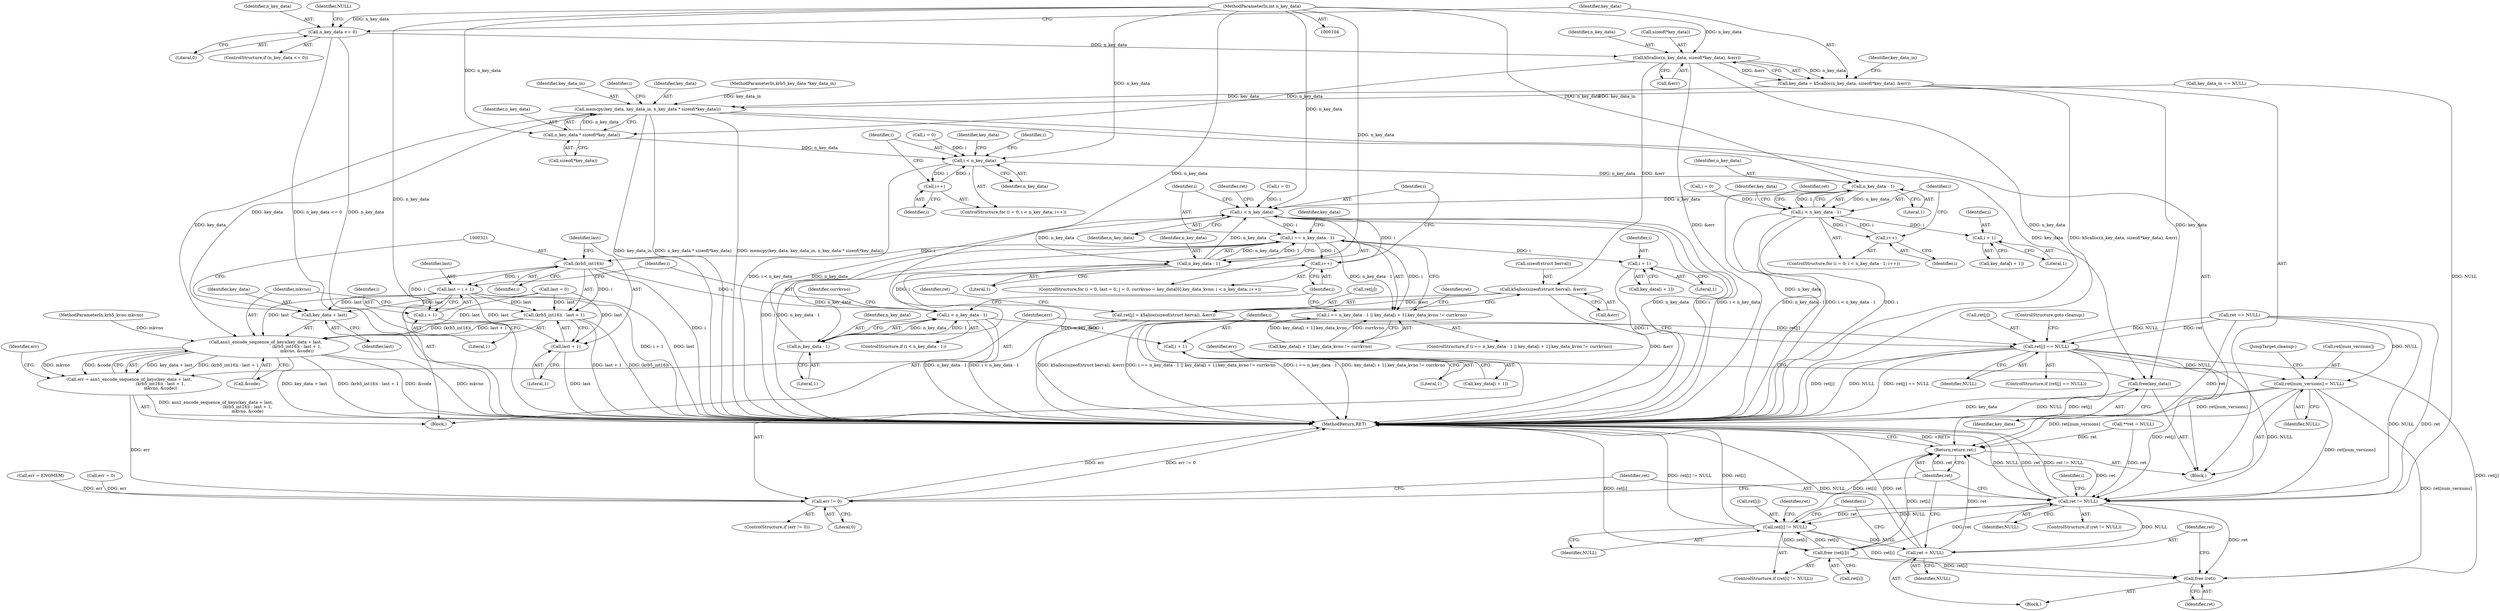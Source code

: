 digraph "1_krb5_04038bf3633c4b909b5ded3072dc88c8c419bf16@API" {
"1000134" [label="(Call,k5calloc(n_key_data, sizeof(*key_data), &err))"];
"1000127" [label="(Call,n_key_data <= 0)"];
"1000106" [label="(MethodParameterIn,int n_key_data)"];
"1000132" [label="(Call,key_data = k5calloc(n_key_data, sizeof(*key_data), &err))"];
"1000146" [label="(Call,memcpy(key_data, key_data_in, n_key_data * sizeof(*key_data)))"];
"1000315" [label="(Call,asn1_encode_sequence_of_keys(key_data + last,\n                                               (krb5_int16)i - last + 1,\n                                               mkvno, &code))"];
"1000313" [label="(Call,err = asn1_encode_sequence_of_keys(key_data + last,\n                                               (krb5_int16)i - last + 1,\n                                               mkvno, &code))"];
"1000383" [label="(Call,err != 0)"];
"1000316" [label="(Call,key_data + last)"];
"1000380" [label="(Call,free(key_data))"];
"1000149" [label="(Call,n_key_data * sizeof(*key_data))"];
"1000158" [label="(Call,i < n_key_data)"];
"1000161" [label="(Call,i++)"];
"1000213" [label="(Call,n_key_data - 1)"];
"1000211" [label="(Call,i < n_key_data - 1)"];
"1000216" [label="(Call,i++)"];
"1000228" [label="(Call,i + 1)"];
"1000273" [label="(Call,i < n_key_data)"];
"1000282" [label="(Call,i == n_key_data - 1)"];
"1000276" [label="(Call,i++)"];
"1000281" [label="(Call,i == n_key_data - 1 || key_data[i + 1].key_data_kvno != currkvno)"];
"1000291" [label="(Call,i + 1)"];
"1000320" [label="(Call,(krb5_int16)i)"];
"1000319" [label="(Call,(krb5_int16)i - last + 1)"];
"1000354" [label="(Call,last = i + 1)"];
"1000323" [label="(Call,last + 1)"];
"1000356" [label="(Call,i + 1)"];
"1000360" [label="(Call,i < n_key_data - 1)"];
"1000370" [label="(Call,i + 1)"];
"1000284" [label="(Call,n_key_data - 1)"];
"1000362" [label="(Call,n_key_data - 1)"];
"1000301" [label="(Call,k5alloc(sizeof(struct berval), &err))"];
"1000297" [label="(Call,ret[j] = k5alloc(sizeof(struct berval), &err))"];
"1000307" [label="(Call,ret[j] == NULL)"];
"1000374" [label="(Call,ret[num_versions] = NULL)"];
"1000388" [label="(Call,ret != NULL)"];
"1000402" [label="(Call,ret[i] != NULL)"];
"1000407" [label="(Call,free (ret[i]))"];
"1000411" [label="(Call,free (ret))"];
"1000416" [label="(Return,return ret;)"];
"1000413" [label="(Call,ret = NULL)"];
"1000281" [label="(Call,i == n_key_data - 1 || key_data[i + 1].key_data_kvno != currkvno)"];
"1000222" [label="(Identifier,key_data)"];
"1000273" [label="(Call,i < n_key_data)"];
"1000312" [label="(ControlStructure,goto cleanup;)"];
"1000364" [label="(Literal,1)"];
"1000354" [label="(Call,last = i + 1)"];
"1000381" [label="(Identifier,key_data)"];
"1000371" [label="(Identifier,i)"];
"1000291" [label="(Call,i + 1)"];
"1000285" [label="(Identifier,n_key_data)"];
"1000235" [label="(Identifier,ret)"];
"1000105" [label="(MethodParameterIn,krb5_key_data *key_data_in)"];
"1000327" [label="(Call,&code)"];
"1000302" [label="(Call,sizeof(struct berval))"];
"1000208" [label="(Call,i = 0)"];
"1000110" [label="(Call,**ret = NULL)"];
"1000133" [label="(Identifier,key_data)"];
"1000134" [label="(Call,k5calloc(n_key_data, sizeof(*key_data), &err))"];
"1000309" [label="(Identifier,ret)"];
"1000128" [label="(Identifier,n_key_data)"];
"1000363" [label="(Identifier,n_key_data)"];
"1000287" [label="(Call,key_data[i + 1].key_data_kvno != currkvno)"];
"1000290" [label="(Identifier,key_data)"];
"1000311" [label="(Identifier,NULL)"];
"1000211" [label="(Call,i < n_key_data - 1)"];
"1000143" [label="(Identifier,key_data_in)"];
"1000230" [label="(Literal,1)"];
"1000407" [label="(Call,free (ret[i]))"];
"1000413" [label="(Call,ret = NULL)"];
"1000406" [label="(Identifier,NULL)"];
"1000280" [label="(ControlStructure,if (i == n_key_data - 1 || key_data[i + 1].key_data_kvno != currkvno))"];
"1000391" [label="(Block,)"];
"1000132" [label="(Call,key_data = k5calloc(n_key_data, sizeof(*key_data), &err))"];
"1000356" [label="(Call,i + 1)"];
"1000355" [label="(Identifier,last)"];
"1000314" [label="(Identifier,err)"];
"1000304" [label="(Call,&err)"];
"1000293" [label="(Literal,1)"];
"1000374" [label="(Call,ret[num_versions] = NULL)"];
"1000131" [label="(Identifier,NULL)"];
"1000372" [label="(Literal,1)"];
"1000368" [label="(Call,key_data[i + 1])"];
"1000390" [label="(Identifier,NULL)"];
"1000375" [label="(Call,ret[num_versions])"];
"1000292" [label="(Identifier,i)"];
"1000412" [label="(Identifier,ret)"];
"1000282" [label="(Call,i == n_key_data - 1)"];
"1000127" [label="(Call,n_key_data <= 0)"];
"1000323" [label="(Call,last + 1)"];
"1000415" [label="(Identifier,NULL)"];
"1000151" [label="(Call,sizeof(*key_data))"];
"1000388" [label="(Call,ret != NULL)"];
"1000255" [label="(Call,i = 0)"];
"1000359" [label="(ControlStructure,if (i < n_key_data - 1))"];
"1000286" [label="(Literal,1)"];
"1000320" [label="(Call,(krb5_int16)i)"];
"1000382" [label="(ControlStructure,if (err != 0))"];
"1000318" [label="(Identifier,last)"];
"1000380" [label="(Call,free(key_data))"];
"1000316" [label="(Call,key_data + last)"];
"1000384" [label="(Identifier,err)"];
"1000289" [label="(Call,key_data[i + 1])"];
"1000324" [label="(Identifier,last)"];
"1000387" [label="(ControlStructure,if (ret != NULL))"];
"1000322" [label="(Identifier,i)"];
"1000249" [label="(Call,err = ENOMEM)"];
"1000274" [label="(Identifier,i)"];
"1000370" [label="(Call,i + 1)"];
"1000162" [label="(Identifier,i)"];
"1000276" [label="(Call,i++)"];
"1000135" [label="(Identifier,n_key_data)"];
"1000217" [label="(Identifier,i)"];
"1000108" [label="(Block,)"];
"1000215" [label="(Literal,1)"];
"1000308" [label="(Call,ret[j])"];
"1000361" [label="(Identifier,i)"];
"1000366" [label="(Identifier,currkvno)"];
"1000417" [label="(Identifier,ret)"];
"1000394" [label="(Identifier,i)"];
"1000147" [label="(Identifier,key_data)"];
"1000317" [label="(Identifier,key_data)"];
"1000284" [label="(Call,n_key_data - 1)"];
"1000216" [label="(Call,i++)"];
"1000149" [label="(Call,n_key_data * sizeof(*key_data))"];
"1000401" [label="(ControlStructure,if (ret[i] != NULL))"];
"1000306" [label="(ControlStructure,if (ret[j] == NULL))"];
"1000168" [label="(Identifier,key_data)"];
"1000402" [label="(Call,ret[i] != NULL)"];
"1000411" [label="(Call,free (ret))"];
"1000301" [label="(Call,k5alloc(sizeof(struct berval), &err))"];
"1000400" [label="(Identifier,i)"];
"1000158" [label="(Call,i < n_key_data)"];
"1000129" [label="(Literal,0)"];
"1000416" [label="(Return,return ret;)"];
"1000142" [label="(Call,key_data_in == NULL)"];
"1000379" [label="(JumpTarget,cleanup:)"];
"1000298" [label="(Call,ret[j])"];
"1000226" [label="(Call,key_data[i + 1])"];
"1000360" [label="(Call,i < n_key_data - 1)"];
"1000330" [label="(Identifier,err)"];
"1000408" [label="(Call,ret[i])"];
"1000299" [label="(Identifier,ret)"];
"1000283" [label="(Identifier,i)"];
"1000161" [label="(Call,i++)"];
"1000139" [label="(Call,&err)"];
"1000122" [label="(Call,err = 0)"];
"1000150" [label="(Identifier,n_key_data)"];
"1000253" [label="(ControlStructure,for (i = 0, last = 0, j = 0, currkvno = key_data[0].key_data_kvno; i < n_key_data; i++))"];
"1000319" [label="(Call,(krb5_int16)i - last + 1)"];
"1000296" [label="(Block,)"];
"1000307" [label="(Call,ret[j] == NULL)"];
"1000357" [label="(Identifier,i)"];
"1000245" [label="(Call,ret == NULL)"];
"1000313" [label="(Call,err = asn1_encode_sequence_of_keys(key_data + last,\n                                               (krb5_int16)i - last + 1,\n                                               mkvno, &code))"];
"1000383" [label="(Call,err != 0)"];
"1000209" [label="(Identifier,i)"];
"1000358" [label="(Literal,1)"];
"1000414" [label="(Identifier,ret)"];
"1000136" [label="(Call,sizeof(*key_data))"];
"1000107" [label="(MethodParameterIn,krb5_kvno mkvno)"];
"1000326" [label="(Identifier,mkvno)"];
"1000155" [label="(Call,i = 0)"];
"1000385" [label="(Literal,0)"];
"1000212" [label="(Identifier,i)"];
"1000148" [label="(Identifier,key_data_in)"];
"1000126" [label="(ControlStructure,if (n_key_data <= 0))"];
"1000159" [label="(Identifier,i)"];
"1000378" [label="(Identifier,NULL)"];
"1000207" [label="(ControlStructure,for (i = 0; i < n_key_data - 1; i++))"];
"1000214" [label="(Identifier,n_key_data)"];
"1000403" [label="(Call,ret[i])"];
"1000315" [label="(Call,asn1_encode_sequence_of_keys(key_data + last,\n                                               (krb5_int16)i - last + 1,\n                                               mkvno, &code))"];
"1000229" [label="(Identifier,i)"];
"1000228" [label="(Call,i + 1)"];
"1000418" [label="(MethodReturn,RET)"];
"1000154" [label="(ControlStructure,for (i = 0; i < n_key_data; i++))"];
"1000409" [label="(Identifier,ret)"];
"1000275" [label="(Identifier,n_key_data)"];
"1000259" [label="(Call,last = 0)"];
"1000362" [label="(Call,n_key_data - 1)"];
"1000325" [label="(Literal,1)"];
"1000106" [label="(MethodParameterIn,int n_key_data)"];
"1000156" [label="(Identifier,i)"];
"1000297" [label="(Call,ret[j] = k5alloc(sizeof(struct berval), &err))"];
"1000160" [label="(Identifier,n_key_data)"];
"1000146" [label="(Call,memcpy(key_data, key_data_in, n_key_data * sizeof(*key_data)))"];
"1000213" [label="(Call,n_key_data - 1)"];
"1000389" [label="(Identifier,ret)"];
"1000376" [label="(Identifier,ret)"];
"1000277" [label="(Identifier,i)"];
"1000134" -> "1000132"  [label="AST: "];
"1000134" -> "1000139"  [label="CFG: "];
"1000135" -> "1000134"  [label="AST: "];
"1000136" -> "1000134"  [label="AST: "];
"1000139" -> "1000134"  [label="AST: "];
"1000132" -> "1000134"  [label="CFG: "];
"1000134" -> "1000418"  [label="DDG: &err"];
"1000134" -> "1000418"  [label="DDG: n_key_data"];
"1000134" -> "1000132"  [label="DDG: n_key_data"];
"1000134" -> "1000132"  [label="DDG: &err"];
"1000127" -> "1000134"  [label="DDG: n_key_data"];
"1000106" -> "1000134"  [label="DDG: n_key_data"];
"1000134" -> "1000149"  [label="DDG: n_key_data"];
"1000134" -> "1000301"  [label="DDG: &err"];
"1000127" -> "1000126"  [label="AST: "];
"1000127" -> "1000129"  [label="CFG: "];
"1000128" -> "1000127"  [label="AST: "];
"1000129" -> "1000127"  [label="AST: "];
"1000131" -> "1000127"  [label="CFG: "];
"1000133" -> "1000127"  [label="CFG: "];
"1000127" -> "1000418"  [label="DDG: n_key_data <= 0"];
"1000127" -> "1000418"  [label="DDG: n_key_data"];
"1000106" -> "1000127"  [label="DDG: n_key_data"];
"1000106" -> "1000104"  [label="AST: "];
"1000106" -> "1000418"  [label="DDG: n_key_data"];
"1000106" -> "1000149"  [label="DDG: n_key_data"];
"1000106" -> "1000158"  [label="DDG: n_key_data"];
"1000106" -> "1000213"  [label="DDG: n_key_data"];
"1000106" -> "1000273"  [label="DDG: n_key_data"];
"1000106" -> "1000284"  [label="DDG: n_key_data"];
"1000106" -> "1000362"  [label="DDG: n_key_data"];
"1000132" -> "1000108"  [label="AST: "];
"1000133" -> "1000132"  [label="AST: "];
"1000143" -> "1000132"  [label="CFG: "];
"1000132" -> "1000418"  [label="DDG: k5calloc(n_key_data, sizeof(*key_data), &err)"];
"1000132" -> "1000146"  [label="DDG: key_data"];
"1000132" -> "1000380"  [label="DDG: key_data"];
"1000146" -> "1000108"  [label="AST: "];
"1000146" -> "1000149"  [label="CFG: "];
"1000147" -> "1000146"  [label="AST: "];
"1000148" -> "1000146"  [label="AST: "];
"1000149" -> "1000146"  [label="AST: "];
"1000156" -> "1000146"  [label="CFG: "];
"1000146" -> "1000418"  [label="DDG: n_key_data * sizeof(*key_data)"];
"1000146" -> "1000418"  [label="DDG: key_data_in"];
"1000146" -> "1000418"  [label="DDG: memcpy(key_data, key_data_in, n_key_data * sizeof(*key_data))"];
"1000142" -> "1000146"  [label="DDG: key_data_in"];
"1000105" -> "1000146"  [label="DDG: key_data_in"];
"1000149" -> "1000146"  [label="DDG: n_key_data"];
"1000146" -> "1000315"  [label="DDG: key_data"];
"1000146" -> "1000316"  [label="DDG: key_data"];
"1000146" -> "1000380"  [label="DDG: key_data"];
"1000315" -> "1000313"  [label="AST: "];
"1000315" -> "1000327"  [label="CFG: "];
"1000316" -> "1000315"  [label="AST: "];
"1000319" -> "1000315"  [label="AST: "];
"1000326" -> "1000315"  [label="AST: "];
"1000327" -> "1000315"  [label="AST: "];
"1000313" -> "1000315"  [label="CFG: "];
"1000315" -> "1000418"  [label="DDG: mkvno"];
"1000315" -> "1000418"  [label="DDG: key_data + last"];
"1000315" -> "1000418"  [label="DDG: (krb5_int16)i - last + 1"];
"1000315" -> "1000418"  [label="DDG: &code"];
"1000315" -> "1000313"  [label="DDG: key_data + last"];
"1000315" -> "1000313"  [label="DDG: (krb5_int16)i - last + 1"];
"1000315" -> "1000313"  [label="DDG: mkvno"];
"1000315" -> "1000313"  [label="DDG: &code"];
"1000259" -> "1000315"  [label="DDG: last"];
"1000354" -> "1000315"  [label="DDG: last"];
"1000319" -> "1000315"  [label="DDG: (krb5_int16)i"];
"1000319" -> "1000315"  [label="DDG: last + 1"];
"1000107" -> "1000315"  [label="DDG: mkvno"];
"1000313" -> "1000296"  [label="AST: "];
"1000314" -> "1000313"  [label="AST: "];
"1000330" -> "1000313"  [label="CFG: "];
"1000313" -> "1000418"  [label="DDG: asn1_encode_sequence_of_keys(key_data + last,\n                                               (krb5_int16)i - last + 1,\n                                               mkvno, &code)"];
"1000313" -> "1000383"  [label="DDG: err"];
"1000383" -> "1000382"  [label="AST: "];
"1000383" -> "1000385"  [label="CFG: "];
"1000384" -> "1000383"  [label="AST: "];
"1000385" -> "1000383"  [label="AST: "];
"1000389" -> "1000383"  [label="CFG: "];
"1000417" -> "1000383"  [label="CFG: "];
"1000383" -> "1000418"  [label="DDG: err != 0"];
"1000383" -> "1000418"  [label="DDG: err"];
"1000122" -> "1000383"  [label="DDG: err"];
"1000249" -> "1000383"  [label="DDG: err"];
"1000316" -> "1000318"  [label="CFG: "];
"1000317" -> "1000316"  [label="AST: "];
"1000318" -> "1000316"  [label="AST: "];
"1000321" -> "1000316"  [label="CFG: "];
"1000259" -> "1000316"  [label="DDG: last"];
"1000354" -> "1000316"  [label="DDG: last"];
"1000380" -> "1000108"  [label="AST: "];
"1000380" -> "1000381"  [label="CFG: "];
"1000381" -> "1000380"  [label="AST: "];
"1000384" -> "1000380"  [label="CFG: "];
"1000380" -> "1000418"  [label="DDG: key_data"];
"1000149" -> "1000151"  [label="CFG: "];
"1000150" -> "1000149"  [label="AST: "];
"1000151" -> "1000149"  [label="AST: "];
"1000149" -> "1000158"  [label="DDG: n_key_data"];
"1000158" -> "1000154"  [label="AST: "];
"1000158" -> "1000160"  [label="CFG: "];
"1000159" -> "1000158"  [label="AST: "];
"1000160" -> "1000158"  [label="AST: "];
"1000168" -> "1000158"  [label="CFG: "];
"1000209" -> "1000158"  [label="CFG: "];
"1000158" -> "1000418"  [label="DDG: i < n_key_data"];
"1000155" -> "1000158"  [label="DDG: i"];
"1000161" -> "1000158"  [label="DDG: i"];
"1000158" -> "1000161"  [label="DDG: i"];
"1000158" -> "1000213"  [label="DDG: n_key_data"];
"1000161" -> "1000154"  [label="AST: "];
"1000161" -> "1000162"  [label="CFG: "];
"1000162" -> "1000161"  [label="AST: "];
"1000159" -> "1000161"  [label="CFG: "];
"1000213" -> "1000211"  [label="AST: "];
"1000213" -> "1000215"  [label="CFG: "];
"1000214" -> "1000213"  [label="AST: "];
"1000215" -> "1000213"  [label="AST: "];
"1000211" -> "1000213"  [label="CFG: "];
"1000213" -> "1000418"  [label="DDG: n_key_data"];
"1000213" -> "1000211"  [label="DDG: n_key_data"];
"1000213" -> "1000211"  [label="DDG: 1"];
"1000213" -> "1000273"  [label="DDG: n_key_data"];
"1000211" -> "1000207"  [label="AST: "];
"1000212" -> "1000211"  [label="AST: "];
"1000222" -> "1000211"  [label="CFG: "];
"1000235" -> "1000211"  [label="CFG: "];
"1000211" -> "1000418"  [label="DDG: i"];
"1000211" -> "1000418"  [label="DDG: n_key_data - 1"];
"1000211" -> "1000418"  [label="DDG: i < n_key_data - 1"];
"1000208" -> "1000211"  [label="DDG: i"];
"1000216" -> "1000211"  [label="DDG: i"];
"1000211" -> "1000216"  [label="DDG: i"];
"1000211" -> "1000228"  [label="DDG: i"];
"1000216" -> "1000207"  [label="AST: "];
"1000216" -> "1000217"  [label="CFG: "];
"1000217" -> "1000216"  [label="AST: "];
"1000212" -> "1000216"  [label="CFG: "];
"1000228" -> "1000226"  [label="AST: "];
"1000228" -> "1000230"  [label="CFG: "];
"1000229" -> "1000228"  [label="AST: "];
"1000230" -> "1000228"  [label="AST: "];
"1000226" -> "1000228"  [label="CFG: "];
"1000273" -> "1000253"  [label="AST: "];
"1000273" -> "1000275"  [label="CFG: "];
"1000274" -> "1000273"  [label="AST: "];
"1000275" -> "1000273"  [label="AST: "];
"1000283" -> "1000273"  [label="CFG: "];
"1000376" -> "1000273"  [label="CFG: "];
"1000273" -> "1000418"  [label="DDG: n_key_data"];
"1000273" -> "1000418"  [label="DDG: i"];
"1000273" -> "1000418"  [label="DDG: i < n_key_data"];
"1000276" -> "1000273"  [label="DDG: i"];
"1000255" -> "1000273"  [label="DDG: i"];
"1000284" -> "1000273"  [label="DDG: n_key_data"];
"1000362" -> "1000273"  [label="DDG: n_key_data"];
"1000273" -> "1000282"  [label="DDG: i"];
"1000273" -> "1000284"  [label="DDG: n_key_data"];
"1000282" -> "1000281"  [label="AST: "];
"1000282" -> "1000284"  [label="CFG: "];
"1000283" -> "1000282"  [label="AST: "];
"1000284" -> "1000282"  [label="AST: "];
"1000290" -> "1000282"  [label="CFG: "];
"1000281" -> "1000282"  [label="CFG: "];
"1000282" -> "1000418"  [label="DDG: n_key_data - 1"];
"1000282" -> "1000418"  [label="DDG: i"];
"1000282" -> "1000276"  [label="DDG: i"];
"1000282" -> "1000281"  [label="DDG: i"];
"1000282" -> "1000281"  [label="DDG: n_key_data - 1"];
"1000284" -> "1000282"  [label="DDG: n_key_data"];
"1000284" -> "1000282"  [label="DDG: 1"];
"1000282" -> "1000291"  [label="DDG: i"];
"1000282" -> "1000320"  [label="DDG: i"];
"1000276" -> "1000253"  [label="AST: "];
"1000276" -> "1000277"  [label="CFG: "];
"1000277" -> "1000276"  [label="AST: "];
"1000274" -> "1000276"  [label="CFG: "];
"1000360" -> "1000276"  [label="DDG: i"];
"1000281" -> "1000280"  [label="AST: "];
"1000281" -> "1000287"  [label="CFG: "];
"1000287" -> "1000281"  [label="AST: "];
"1000299" -> "1000281"  [label="CFG: "];
"1000277" -> "1000281"  [label="CFG: "];
"1000281" -> "1000418"  [label="DDG: i == n_key_data - 1"];
"1000281" -> "1000418"  [label="DDG: key_data[i + 1].key_data_kvno != currkvno"];
"1000281" -> "1000418"  [label="DDG: i == n_key_data - 1 || key_data[i + 1].key_data_kvno != currkvno"];
"1000287" -> "1000281"  [label="DDG: key_data[i + 1].key_data_kvno"];
"1000287" -> "1000281"  [label="DDG: currkvno"];
"1000291" -> "1000289"  [label="AST: "];
"1000291" -> "1000293"  [label="CFG: "];
"1000292" -> "1000291"  [label="AST: "];
"1000293" -> "1000291"  [label="AST: "];
"1000289" -> "1000291"  [label="CFG: "];
"1000291" -> "1000418"  [label="DDG: i"];
"1000320" -> "1000319"  [label="AST: "];
"1000320" -> "1000322"  [label="CFG: "];
"1000321" -> "1000320"  [label="AST: "];
"1000322" -> "1000320"  [label="AST: "];
"1000324" -> "1000320"  [label="CFG: "];
"1000320" -> "1000418"  [label="DDG: i"];
"1000320" -> "1000319"  [label="DDG: i"];
"1000320" -> "1000354"  [label="DDG: i"];
"1000320" -> "1000356"  [label="DDG: i"];
"1000320" -> "1000360"  [label="DDG: i"];
"1000319" -> "1000323"  [label="CFG: "];
"1000323" -> "1000319"  [label="AST: "];
"1000326" -> "1000319"  [label="CFG: "];
"1000319" -> "1000418"  [label="DDG: last + 1"];
"1000319" -> "1000418"  [label="DDG: (krb5_int16)i"];
"1000259" -> "1000319"  [label="DDG: last"];
"1000354" -> "1000319"  [label="DDG: last"];
"1000354" -> "1000296"  [label="AST: "];
"1000354" -> "1000356"  [label="CFG: "];
"1000355" -> "1000354"  [label="AST: "];
"1000356" -> "1000354"  [label="AST: "];
"1000361" -> "1000354"  [label="CFG: "];
"1000354" -> "1000418"  [label="DDG: i + 1"];
"1000354" -> "1000418"  [label="DDG: last"];
"1000354" -> "1000323"  [label="DDG: last"];
"1000323" -> "1000325"  [label="CFG: "];
"1000324" -> "1000323"  [label="AST: "];
"1000325" -> "1000323"  [label="AST: "];
"1000323" -> "1000418"  [label="DDG: last"];
"1000259" -> "1000323"  [label="DDG: last"];
"1000356" -> "1000358"  [label="CFG: "];
"1000357" -> "1000356"  [label="AST: "];
"1000358" -> "1000356"  [label="AST: "];
"1000360" -> "1000359"  [label="AST: "];
"1000360" -> "1000362"  [label="CFG: "];
"1000361" -> "1000360"  [label="AST: "];
"1000362" -> "1000360"  [label="AST: "];
"1000366" -> "1000360"  [label="CFG: "];
"1000277" -> "1000360"  [label="CFG: "];
"1000360" -> "1000418"  [label="DDG: i < n_key_data - 1"];
"1000360" -> "1000418"  [label="DDG: n_key_data - 1"];
"1000362" -> "1000360"  [label="DDG: n_key_data"];
"1000362" -> "1000360"  [label="DDG: 1"];
"1000360" -> "1000370"  [label="DDG: i"];
"1000370" -> "1000368"  [label="AST: "];
"1000370" -> "1000372"  [label="CFG: "];
"1000371" -> "1000370"  [label="AST: "];
"1000372" -> "1000370"  [label="AST: "];
"1000368" -> "1000370"  [label="CFG: "];
"1000284" -> "1000286"  [label="CFG: "];
"1000285" -> "1000284"  [label="AST: "];
"1000286" -> "1000284"  [label="AST: "];
"1000284" -> "1000418"  [label="DDG: n_key_data"];
"1000284" -> "1000362"  [label="DDG: n_key_data"];
"1000362" -> "1000364"  [label="CFG: "];
"1000363" -> "1000362"  [label="AST: "];
"1000364" -> "1000362"  [label="AST: "];
"1000301" -> "1000297"  [label="AST: "];
"1000301" -> "1000304"  [label="CFG: "];
"1000302" -> "1000301"  [label="AST: "];
"1000304" -> "1000301"  [label="AST: "];
"1000297" -> "1000301"  [label="CFG: "];
"1000301" -> "1000418"  [label="DDG: &err"];
"1000301" -> "1000297"  [label="DDG: &err"];
"1000297" -> "1000296"  [label="AST: "];
"1000298" -> "1000297"  [label="AST: "];
"1000309" -> "1000297"  [label="CFG: "];
"1000297" -> "1000418"  [label="DDG: k5alloc(sizeof(struct berval), &err)"];
"1000297" -> "1000307"  [label="DDG: ret[j]"];
"1000307" -> "1000306"  [label="AST: "];
"1000307" -> "1000311"  [label="CFG: "];
"1000308" -> "1000307"  [label="AST: "];
"1000311" -> "1000307"  [label="AST: "];
"1000312" -> "1000307"  [label="CFG: "];
"1000314" -> "1000307"  [label="CFG: "];
"1000307" -> "1000418"  [label="DDG: NULL"];
"1000307" -> "1000418"  [label="DDG: ret[j] == NULL"];
"1000307" -> "1000418"  [label="DDG: ret[j]"];
"1000245" -> "1000307"  [label="DDG: ret"];
"1000245" -> "1000307"  [label="DDG: NULL"];
"1000307" -> "1000374"  [label="DDG: NULL"];
"1000307" -> "1000388"  [label="DDG: ret[j]"];
"1000307" -> "1000388"  [label="DDG: NULL"];
"1000307" -> "1000411"  [label="DDG: ret[j]"];
"1000307" -> "1000416"  [label="DDG: ret[j]"];
"1000374" -> "1000108"  [label="AST: "];
"1000374" -> "1000378"  [label="CFG: "];
"1000375" -> "1000374"  [label="AST: "];
"1000378" -> "1000374"  [label="AST: "];
"1000379" -> "1000374"  [label="CFG: "];
"1000374" -> "1000418"  [label="DDG: ret[num_versions]"];
"1000374" -> "1000418"  [label="DDG: NULL"];
"1000245" -> "1000374"  [label="DDG: NULL"];
"1000374" -> "1000388"  [label="DDG: ret[num_versions]"];
"1000374" -> "1000411"  [label="DDG: ret[num_versions]"];
"1000374" -> "1000416"  [label="DDG: ret[num_versions]"];
"1000388" -> "1000387"  [label="AST: "];
"1000388" -> "1000390"  [label="CFG: "];
"1000389" -> "1000388"  [label="AST: "];
"1000390" -> "1000388"  [label="AST: "];
"1000394" -> "1000388"  [label="CFG: "];
"1000417" -> "1000388"  [label="CFG: "];
"1000388" -> "1000418"  [label="DDG: ret"];
"1000388" -> "1000418"  [label="DDG: ret != NULL"];
"1000388" -> "1000418"  [label="DDG: NULL"];
"1000110" -> "1000388"  [label="DDG: ret"];
"1000245" -> "1000388"  [label="DDG: ret"];
"1000245" -> "1000388"  [label="DDG: NULL"];
"1000142" -> "1000388"  [label="DDG: NULL"];
"1000388" -> "1000402"  [label="DDG: ret"];
"1000388" -> "1000402"  [label="DDG: NULL"];
"1000388" -> "1000407"  [label="DDG: ret"];
"1000388" -> "1000411"  [label="DDG: ret"];
"1000388" -> "1000413"  [label="DDG: NULL"];
"1000388" -> "1000416"  [label="DDG: ret"];
"1000402" -> "1000401"  [label="AST: "];
"1000402" -> "1000406"  [label="CFG: "];
"1000403" -> "1000402"  [label="AST: "];
"1000406" -> "1000402"  [label="AST: "];
"1000409" -> "1000402"  [label="CFG: "];
"1000400" -> "1000402"  [label="CFG: "];
"1000402" -> "1000418"  [label="DDG: ret[i] != NULL"];
"1000402" -> "1000418"  [label="DDG: ret[i]"];
"1000407" -> "1000402"  [label="DDG: ret[i]"];
"1000402" -> "1000407"  [label="DDG: ret[i]"];
"1000402" -> "1000411"  [label="DDG: ret[i]"];
"1000402" -> "1000413"  [label="DDG: NULL"];
"1000402" -> "1000416"  [label="DDG: ret[i]"];
"1000407" -> "1000401"  [label="AST: "];
"1000407" -> "1000408"  [label="CFG: "];
"1000408" -> "1000407"  [label="AST: "];
"1000400" -> "1000407"  [label="CFG: "];
"1000407" -> "1000418"  [label="DDG: ret[i]"];
"1000407" -> "1000411"  [label="DDG: ret[i]"];
"1000407" -> "1000416"  [label="DDG: ret[i]"];
"1000411" -> "1000391"  [label="AST: "];
"1000411" -> "1000412"  [label="CFG: "];
"1000412" -> "1000411"  [label="AST: "];
"1000414" -> "1000411"  [label="CFG: "];
"1000416" -> "1000108"  [label="AST: "];
"1000416" -> "1000417"  [label="CFG: "];
"1000417" -> "1000416"  [label="AST: "];
"1000418" -> "1000416"  [label="CFG: "];
"1000416" -> "1000418"  [label="DDG: <RET>"];
"1000417" -> "1000416"  [label="DDG: ret"];
"1000413" -> "1000416"  [label="DDG: ret"];
"1000110" -> "1000416"  [label="DDG: ret"];
"1000245" -> "1000416"  [label="DDG: ret"];
"1000413" -> "1000391"  [label="AST: "];
"1000413" -> "1000415"  [label="CFG: "];
"1000414" -> "1000413"  [label="AST: "];
"1000415" -> "1000413"  [label="AST: "];
"1000417" -> "1000413"  [label="CFG: "];
"1000413" -> "1000418"  [label="DDG: ret"];
"1000413" -> "1000418"  [label="DDG: NULL"];
}
